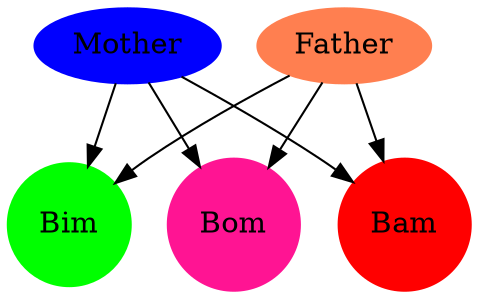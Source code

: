 digraph g { 
graph [];
    0 [ shape="circle" ,style="filled" ,color="green" ,label="Bim"  ];
    1 [ shape="circle" ,style="filled" ,color="deeppink" ,label="Bom"  ];
    2 [ shape="circle" ,style="filled" ,color="red" ,label="Bam"  ];
    3 [ shape="ellipse" ,style="filled" ,color="blue" ,label="Mother"  ];
    4 [ shape="ellipse" ,style="filled" ,color="coral" ,label="Father"  ];
    3 -> 0 [ comment="5"  ];
    4 -> 0 [ comment="6"  ];
    3 -> 1 [ comment="7"  ];
    4 -> 1 [ comment="8"  ];
    3 -> 2 [ comment="9"  ];
    4 -> 2 [ comment="10"  ];
}

